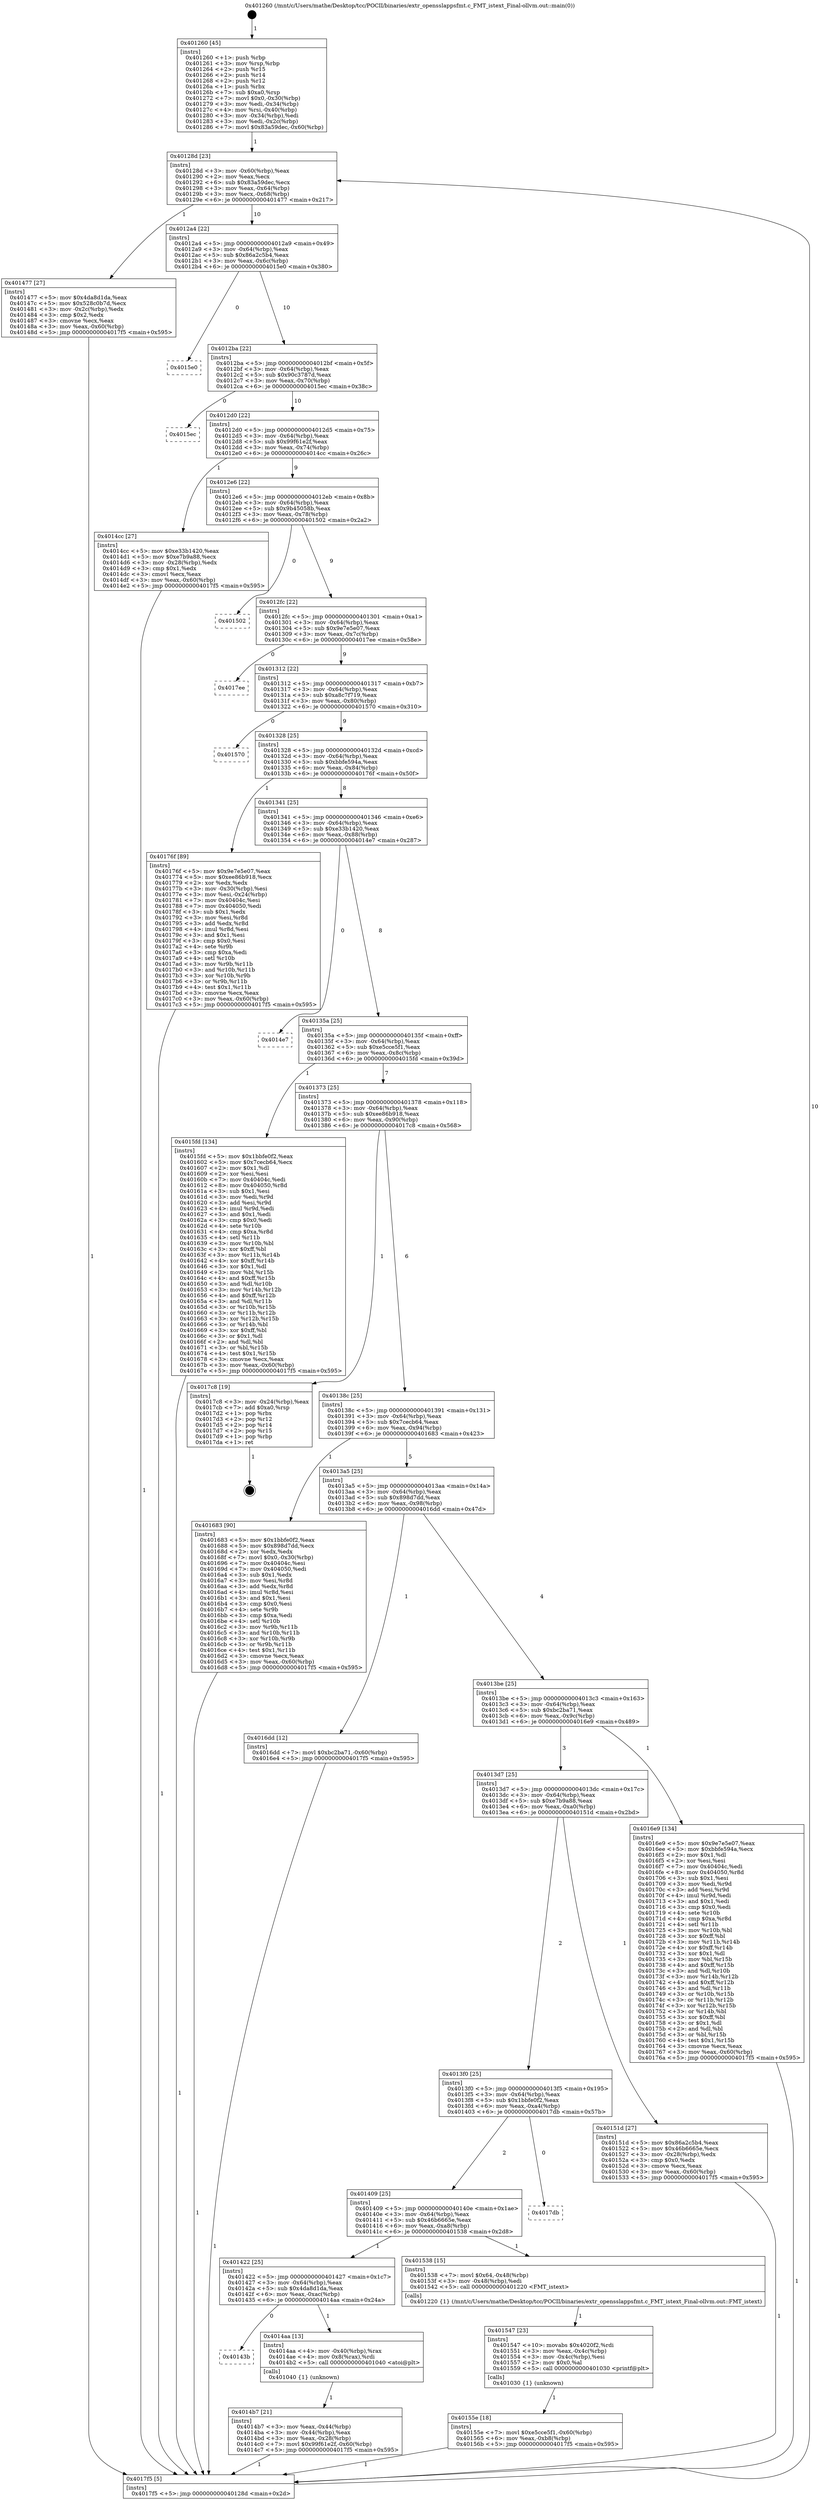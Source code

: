 digraph "0x401260" {
  label = "0x401260 (/mnt/c/Users/mathe/Desktop/tcc/POCII/binaries/extr_opensslappsfmt.c_FMT_istext_Final-ollvm.out::main(0))"
  labelloc = "t"
  node[shape=record]

  Entry [label="",width=0.3,height=0.3,shape=circle,fillcolor=black,style=filled]
  "0x40128d" [label="{
     0x40128d [23]\l
     | [instrs]\l
     &nbsp;&nbsp;0x40128d \<+3\>: mov -0x60(%rbp),%eax\l
     &nbsp;&nbsp;0x401290 \<+2\>: mov %eax,%ecx\l
     &nbsp;&nbsp;0x401292 \<+6\>: sub $0x83a59dec,%ecx\l
     &nbsp;&nbsp;0x401298 \<+3\>: mov %eax,-0x64(%rbp)\l
     &nbsp;&nbsp;0x40129b \<+3\>: mov %ecx,-0x68(%rbp)\l
     &nbsp;&nbsp;0x40129e \<+6\>: je 0000000000401477 \<main+0x217\>\l
  }"]
  "0x401477" [label="{
     0x401477 [27]\l
     | [instrs]\l
     &nbsp;&nbsp;0x401477 \<+5\>: mov $0x4da8d1da,%eax\l
     &nbsp;&nbsp;0x40147c \<+5\>: mov $0x528c0b7d,%ecx\l
     &nbsp;&nbsp;0x401481 \<+3\>: mov -0x2c(%rbp),%edx\l
     &nbsp;&nbsp;0x401484 \<+3\>: cmp $0x2,%edx\l
     &nbsp;&nbsp;0x401487 \<+3\>: cmovne %ecx,%eax\l
     &nbsp;&nbsp;0x40148a \<+3\>: mov %eax,-0x60(%rbp)\l
     &nbsp;&nbsp;0x40148d \<+5\>: jmp 00000000004017f5 \<main+0x595\>\l
  }"]
  "0x4012a4" [label="{
     0x4012a4 [22]\l
     | [instrs]\l
     &nbsp;&nbsp;0x4012a4 \<+5\>: jmp 00000000004012a9 \<main+0x49\>\l
     &nbsp;&nbsp;0x4012a9 \<+3\>: mov -0x64(%rbp),%eax\l
     &nbsp;&nbsp;0x4012ac \<+5\>: sub $0x86a2c5b4,%eax\l
     &nbsp;&nbsp;0x4012b1 \<+3\>: mov %eax,-0x6c(%rbp)\l
     &nbsp;&nbsp;0x4012b4 \<+6\>: je 00000000004015e0 \<main+0x380\>\l
  }"]
  "0x4017f5" [label="{
     0x4017f5 [5]\l
     | [instrs]\l
     &nbsp;&nbsp;0x4017f5 \<+5\>: jmp 000000000040128d \<main+0x2d\>\l
  }"]
  "0x401260" [label="{
     0x401260 [45]\l
     | [instrs]\l
     &nbsp;&nbsp;0x401260 \<+1\>: push %rbp\l
     &nbsp;&nbsp;0x401261 \<+3\>: mov %rsp,%rbp\l
     &nbsp;&nbsp;0x401264 \<+2\>: push %r15\l
     &nbsp;&nbsp;0x401266 \<+2\>: push %r14\l
     &nbsp;&nbsp;0x401268 \<+2\>: push %r12\l
     &nbsp;&nbsp;0x40126a \<+1\>: push %rbx\l
     &nbsp;&nbsp;0x40126b \<+7\>: sub $0xa0,%rsp\l
     &nbsp;&nbsp;0x401272 \<+7\>: movl $0x0,-0x30(%rbp)\l
     &nbsp;&nbsp;0x401279 \<+3\>: mov %edi,-0x34(%rbp)\l
     &nbsp;&nbsp;0x40127c \<+4\>: mov %rsi,-0x40(%rbp)\l
     &nbsp;&nbsp;0x401280 \<+3\>: mov -0x34(%rbp),%edi\l
     &nbsp;&nbsp;0x401283 \<+3\>: mov %edi,-0x2c(%rbp)\l
     &nbsp;&nbsp;0x401286 \<+7\>: movl $0x83a59dec,-0x60(%rbp)\l
  }"]
  Exit [label="",width=0.3,height=0.3,shape=circle,fillcolor=black,style=filled,peripheries=2]
  "0x4015e0" [label="{
     0x4015e0\l
  }", style=dashed]
  "0x4012ba" [label="{
     0x4012ba [22]\l
     | [instrs]\l
     &nbsp;&nbsp;0x4012ba \<+5\>: jmp 00000000004012bf \<main+0x5f\>\l
     &nbsp;&nbsp;0x4012bf \<+3\>: mov -0x64(%rbp),%eax\l
     &nbsp;&nbsp;0x4012c2 \<+5\>: sub $0x90c3787d,%eax\l
     &nbsp;&nbsp;0x4012c7 \<+3\>: mov %eax,-0x70(%rbp)\l
     &nbsp;&nbsp;0x4012ca \<+6\>: je 00000000004015ec \<main+0x38c\>\l
  }"]
  "0x40155e" [label="{
     0x40155e [18]\l
     | [instrs]\l
     &nbsp;&nbsp;0x40155e \<+7\>: movl $0xe5cce5f1,-0x60(%rbp)\l
     &nbsp;&nbsp;0x401565 \<+6\>: mov %eax,-0xb8(%rbp)\l
     &nbsp;&nbsp;0x40156b \<+5\>: jmp 00000000004017f5 \<main+0x595\>\l
  }"]
  "0x4015ec" [label="{
     0x4015ec\l
  }", style=dashed]
  "0x4012d0" [label="{
     0x4012d0 [22]\l
     | [instrs]\l
     &nbsp;&nbsp;0x4012d0 \<+5\>: jmp 00000000004012d5 \<main+0x75\>\l
     &nbsp;&nbsp;0x4012d5 \<+3\>: mov -0x64(%rbp),%eax\l
     &nbsp;&nbsp;0x4012d8 \<+5\>: sub $0x99f61e2f,%eax\l
     &nbsp;&nbsp;0x4012dd \<+3\>: mov %eax,-0x74(%rbp)\l
     &nbsp;&nbsp;0x4012e0 \<+6\>: je 00000000004014cc \<main+0x26c\>\l
  }"]
  "0x401547" [label="{
     0x401547 [23]\l
     | [instrs]\l
     &nbsp;&nbsp;0x401547 \<+10\>: movabs $0x4020f2,%rdi\l
     &nbsp;&nbsp;0x401551 \<+3\>: mov %eax,-0x4c(%rbp)\l
     &nbsp;&nbsp;0x401554 \<+3\>: mov -0x4c(%rbp),%esi\l
     &nbsp;&nbsp;0x401557 \<+2\>: mov $0x0,%al\l
     &nbsp;&nbsp;0x401559 \<+5\>: call 0000000000401030 \<printf@plt\>\l
     | [calls]\l
     &nbsp;&nbsp;0x401030 \{1\} (unknown)\l
  }"]
  "0x4014cc" [label="{
     0x4014cc [27]\l
     | [instrs]\l
     &nbsp;&nbsp;0x4014cc \<+5\>: mov $0xe33b1420,%eax\l
     &nbsp;&nbsp;0x4014d1 \<+5\>: mov $0xe7b9a88,%ecx\l
     &nbsp;&nbsp;0x4014d6 \<+3\>: mov -0x28(%rbp),%edx\l
     &nbsp;&nbsp;0x4014d9 \<+3\>: cmp $0x1,%edx\l
     &nbsp;&nbsp;0x4014dc \<+3\>: cmovl %ecx,%eax\l
     &nbsp;&nbsp;0x4014df \<+3\>: mov %eax,-0x60(%rbp)\l
     &nbsp;&nbsp;0x4014e2 \<+5\>: jmp 00000000004017f5 \<main+0x595\>\l
  }"]
  "0x4012e6" [label="{
     0x4012e6 [22]\l
     | [instrs]\l
     &nbsp;&nbsp;0x4012e6 \<+5\>: jmp 00000000004012eb \<main+0x8b\>\l
     &nbsp;&nbsp;0x4012eb \<+3\>: mov -0x64(%rbp),%eax\l
     &nbsp;&nbsp;0x4012ee \<+5\>: sub $0x9b45058b,%eax\l
     &nbsp;&nbsp;0x4012f3 \<+3\>: mov %eax,-0x78(%rbp)\l
     &nbsp;&nbsp;0x4012f6 \<+6\>: je 0000000000401502 \<main+0x2a2\>\l
  }"]
  "0x4014b7" [label="{
     0x4014b7 [21]\l
     | [instrs]\l
     &nbsp;&nbsp;0x4014b7 \<+3\>: mov %eax,-0x44(%rbp)\l
     &nbsp;&nbsp;0x4014ba \<+3\>: mov -0x44(%rbp),%eax\l
     &nbsp;&nbsp;0x4014bd \<+3\>: mov %eax,-0x28(%rbp)\l
     &nbsp;&nbsp;0x4014c0 \<+7\>: movl $0x99f61e2f,-0x60(%rbp)\l
     &nbsp;&nbsp;0x4014c7 \<+5\>: jmp 00000000004017f5 \<main+0x595\>\l
  }"]
  "0x401502" [label="{
     0x401502\l
  }", style=dashed]
  "0x4012fc" [label="{
     0x4012fc [22]\l
     | [instrs]\l
     &nbsp;&nbsp;0x4012fc \<+5\>: jmp 0000000000401301 \<main+0xa1\>\l
     &nbsp;&nbsp;0x401301 \<+3\>: mov -0x64(%rbp),%eax\l
     &nbsp;&nbsp;0x401304 \<+5\>: sub $0x9e7e5e07,%eax\l
     &nbsp;&nbsp;0x401309 \<+3\>: mov %eax,-0x7c(%rbp)\l
     &nbsp;&nbsp;0x40130c \<+6\>: je 00000000004017ee \<main+0x58e\>\l
  }"]
  "0x40143b" [label="{
     0x40143b\l
  }", style=dashed]
  "0x4017ee" [label="{
     0x4017ee\l
  }", style=dashed]
  "0x401312" [label="{
     0x401312 [22]\l
     | [instrs]\l
     &nbsp;&nbsp;0x401312 \<+5\>: jmp 0000000000401317 \<main+0xb7\>\l
     &nbsp;&nbsp;0x401317 \<+3\>: mov -0x64(%rbp),%eax\l
     &nbsp;&nbsp;0x40131a \<+5\>: sub $0xa8c7f719,%eax\l
     &nbsp;&nbsp;0x40131f \<+3\>: mov %eax,-0x80(%rbp)\l
     &nbsp;&nbsp;0x401322 \<+6\>: je 0000000000401570 \<main+0x310\>\l
  }"]
  "0x4014aa" [label="{
     0x4014aa [13]\l
     | [instrs]\l
     &nbsp;&nbsp;0x4014aa \<+4\>: mov -0x40(%rbp),%rax\l
     &nbsp;&nbsp;0x4014ae \<+4\>: mov 0x8(%rax),%rdi\l
     &nbsp;&nbsp;0x4014b2 \<+5\>: call 0000000000401040 \<atoi@plt\>\l
     | [calls]\l
     &nbsp;&nbsp;0x401040 \{1\} (unknown)\l
  }"]
  "0x401570" [label="{
     0x401570\l
  }", style=dashed]
  "0x401328" [label="{
     0x401328 [25]\l
     | [instrs]\l
     &nbsp;&nbsp;0x401328 \<+5\>: jmp 000000000040132d \<main+0xcd\>\l
     &nbsp;&nbsp;0x40132d \<+3\>: mov -0x64(%rbp),%eax\l
     &nbsp;&nbsp;0x401330 \<+5\>: sub $0xbbfe594a,%eax\l
     &nbsp;&nbsp;0x401335 \<+6\>: mov %eax,-0x84(%rbp)\l
     &nbsp;&nbsp;0x40133b \<+6\>: je 000000000040176f \<main+0x50f\>\l
  }"]
  "0x401422" [label="{
     0x401422 [25]\l
     | [instrs]\l
     &nbsp;&nbsp;0x401422 \<+5\>: jmp 0000000000401427 \<main+0x1c7\>\l
     &nbsp;&nbsp;0x401427 \<+3\>: mov -0x64(%rbp),%eax\l
     &nbsp;&nbsp;0x40142a \<+5\>: sub $0x4da8d1da,%eax\l
     &nbsp;&nbsp;0x40142f \<+6\>: mov %eax,-0xac(%rbp)\l
     &nbsp;&nbsp;0x401435 \<+6\>: je 00000000004014aa \<main+0x24a\>\l
  }"]
  "0x40176f" [label="{
     0x40176f [89]\l
     | [instrs]\l
     &nbsp;&nbsp;0x40176f \<+5\>: mov $0x9e7e5e07,%eax\l
     &nbsp;&nbsp;0x401774 \<+5\>: mov $0xee86b918,%ecx\l
     &nbsp;&nbsp;0x401779 \<+2\>: xor %edx,%edx\l
     &nbsp;&nbsp;0x40177b \<+3\>: mov -0x30(%rbp),%esi\l
     &nbsp;&nbsp;0x40177e \<+3\>: mov %esi,-0x24(%rbp)\l
     &nbsp;&nbsp;0x401781 \<+7\>: mov 0x40404c,%esi\l
     &nbsp;&nbsp;0x401788 \<+7\>: mov 0x404050,%edi\l
     &nbsp;&nbsp;0x40178f \<+3\>: sub $0x1,%edx\l
     &nbsp;&nbsp;0x401792 \<+3\>: mov %esi,%r8d\l
     &nbsp;&nbsp;0x401795 \<+3\>: add %edx,%r8d\l
     &nbsp;&nbsp;0x401798 \<+4\>: imul %r8d,%esi\l
     &nbsp;&nbsp;0x40179c \<+3\>: and $0x1,%esi\l
     &nbsp;&nbsp;0x40179f \<+3\>: cmp $0x0,%esi\l
     &nbsp;&nbsp;0x4017a2 \<+4\>: sete %r9b\l
     &nbsp;&nbsp;0x4017a6 \<+3\>: cmp $0xa,%edi\l
     &nbsp;&nbsp;0x4017a9 \<+4\>: setl %r10b\l
     &nbsp;&nbsp;0x4017ad \<+3\>: mov %r9b,%r11b\l
     &nbsp;&nbsp;0x4017b0 \<+3\>: and %r10b,%r11b\l
     &nbsp;&nbsp;0x4017b3 \<+3\>: xor %r10b,%r9b\l
     &nbsp;&nbsp;0x4017b6 \<+3\>: or %r9b,%r11b\l
     &nbsp;&nbsp;0x4017b9 \<+4\>: test $0x1,%r11b\l
     &nbsp;&nbsp;0x4017bd \<+3\>: cmovne %ecx,%eax\l
     &nbsp;&nbsp;0x4017c0 \<+3\>: mov %eax,-0x60(%rbp)\l
     &nbsp;&nbsp;0x4017c3 \<+5\>: jmp 00000000004017f5 \<main+0x595\>\l
  }"]
  "0x401341" [label="{
     0x401341 [25]\l
     | [instrs]\l
     &nbsp;&nbsp;0x401341 \<+5\>: jmp 0000000000401346 \<main+0xe6\>\l
     &nbsp;&nbsp;0x401346 \<+3\>: mov -0x64(%rbp),%eax\l
     &nbsp;&nbsp;0x401349 \<+5\>: sub $0xe33b1420,%eax\l
     &nbsp;&nbsp;0x40134e \<+6\>: mov %eax,-0x88(%rbp)\l
     &nbsp;&nbsp;0x401354 \<+6\>: je 00000000004014e7 \<main+0x287\>\l
  }"]
  "0x401538" [label="{
     0x401538 [15]\l
     | [instrs]\l
     &nbsp;&nbsp;0x401538 \<+7\>: movl $0x64,-0x48(%rbp)\l
     &nbsp;&nbsp;0x40153f \<+3\>: mov -0x48(%rbp),%edi\l
     &nbsp;&nbsp;0x401542 \<+5\>: call 0000000000401220 \<FMT_istext\>\l
     | [calls]\l
     &nbsp;&nbsp;0x401220 \{1\} (/mnt/c/Users/mathe/Desktop/tcc/POCII/binaries/extr_opensslappsfmt.c_FMT_istext_Final-ollvm.out::FMT_istext)\l
  }"]
  "0x4014e7" [label="{
     0x4014e7\l
  }", style=dashed]
  "0x40135a" [label="{
     0x40135a [25]\l
     | [instrs]\l
     &nbsp;&nbsp;0x40135a \<+5\>: jmp 000000000040135f \<main+0xff\>\l
     &nbsp;&nbsp;0x40135f \<+3\>: mov -0x64(%rbp),%eax\l
     &nbsp;&nbsp;0x401362 \<+5\>: sub $0xe5cce5f1,%eax\l
     &nbsp;&nbsp;0x401367 \<+6\>: mov %eax,-0x8c(%rbp)\l
     &nbsp;&nbsp;0x40136d \<+6\>: je 00000000004015fd \<main+0x39d\>\l
  }"]
  "0x401409" [label="{
     0x401409 [25]\l
     | [instrs]\l
     &nbsp;&nbsp;0x401409 \<+5\>: jmp 000000000040140e \<main+0x1ae\>\l
     &nbsp;&nbsp;0x40140e \<+3\>: mov -0x64(%rbp),%eax\l
     &nbsp;&nbsp;0x401411 \<+5\>: sub $0x46b6665e,%eax\l
     &nbsp;&nbsp;0x401416 \<+6\>: mov %eax,-0xa8(%rbp)\l
     &nbsp;&nbsp;0x40141c \<+6\>: je 0000000000401538 \<main+0x2d8\>\l
  }"]
  "0x4015fd" [label="{
     0x4015fd [134]\l
     | [instrs]\l
     &nbsp;&nbsp;0x4015fd \<+5\>: mov $0x1bbfe0f2,%eax\l
     &nbsp;&nbsp;0x401602 \<+5\>: mov $0x7cecb64,%ecx\l
     &nbsp;&nbsp;0x401607 \<+2\>: mov $0x1,%dl\l
     &nbsp;&nbsp;0x401609 \<+2\>: xor %esi,%esi\l
     &nbsp;&nbsp;0x40160b \<+7\>: mov 0x40404c,%edi\l
     &nbsp;&nbsp;0x401612 \<+8\>: mov 0x404050,%r8d\l
     &nbsp;&nbsp;0x40161a \<+3\>: sub $0x1,%esi\l
     &nbsp;&nbsp;0x40161d \<+3\>: mov %edi,%r9d\l
     &nbsp;&nbsp;0x401620 \<+3\>: add %esi,%r9d\l
     &nbsp;&nbsp;0x401623 \<+4\>: imul %r9d,%edi\l
     &nbsp;&nbsp;0x401627 \<+3\>: and $0x1,%edi\l
     &nbsp;&nbsp;0x40162a \<+3\>: cmp $0x0,%edi\l
     &nbsp;&nbsp;0x40162d \<+4\>: sete %r10b\l
     &nbsp;&nbsp;0x401631 \<+4\>: cmp $0xa,%r8d\l
     &nbsp;&nbsp;0x401635 \<+4\>: setl %r11b\l
     &nbsp;&nbsp;0x401639 \<+3\>: mov %r10b,%bl\l
     &nbsp;&nbsp;0x40163c \<+3\>: xor $0xff,%bl\l
     &nbsp;&nbsp;0x40163f \<+3\>: mov %r11b,%r14b\l
     &nbsp;&nbsp;0x401642 \<+4\>: xor $0xff,%r14b\l
     &nbsp;&nbsp;0x401646 \<+3\>: xor $0x1,%dl\l
     &nbsp;&nbsp;0x401649 \<+3\>: mov %bl,%r15b\l
     &nbsp;&nbsp;0x40164c \<+4\>: and $0xff,%r15b\l
     &nbsp;&nbsp;0x401650 \<+3\>: and %dl,%r10b\l
     &nbsp;&nbsp;0x401653 \<+3\>: mov %r14b,%r12b\l
     &nbsp;&nbsp;0x401656 \<+4\>: and $0xff,%r12b\l
     &nbsp;&nbsp;0x40165a \<+3\>: and %dl,%r11b\l
     &nbsp;&nbsp;0x40165d \<+3\>: or %r10b,%r15b\l
     &nbsp;&nbsp;0x401660 \<+3\>: or %r11b,%r12b\l
     &nbsp;&nbsp;0x401663 \<+3\>: xor %r12b,%r15b\l
     &nbsp;&nbsp;0x401666 \<+3\>: or %r14b,%bl\l
     &nbsp;&nbsp;0x401669 \<+3\>: xor $0xff,%bl\l
     &nbsp;&nbsp;0x40166c \<+3\>: or $0x1,%dl\l
     &nbsp;&nbsp;0x40166f \<+2\>: and %dl,%bl\l
     &nbsp;&nbsp;0x401671 \<+3\>: or %bl,%r15b\l
     &nbsp;&nbsp;0x401674 \<+4\>: test $0x1,%r15b\l
     &nbsp;&nbsp;0x401678 \<+3\>: cmovne %ecx,%eax\l
     &nbsp;&nbsp;0x40167b \<+3\>: mov %eax,-0x60(%rbp)\l
     &nbsp;&nbsp;0x40167e \<+5\>: jmp 00000000004017f5 \<main+0x595\>\l
  }"]
  "0x401373" [label="{
     0x401373 [25]\l
     | [instrs]\l
     &nbsp;&nbsp;0x401373 \<+5\>: jmp 0000000000401378 \<main+0x118\>\l
     &nbsp;&nbsp;0x401378 \<+3\>: mov -0x64(%rbp),%eax\l
     &nbsp;&nbsp;0x40137b \<+5\>: sub $0xee86b918,%eax\l
     &nbsp;&nbsp;0x401380 \<+6\>: mov %eax,-0x90(%rbp)\l
     &nbsp;&nbsp;0x401386 \<+6\>: je 00000000004017c8 \<main+0x568\>\l
  }"]
  "0x4017db" [label="{
     0x4017db\l
  }", style=dashed]
  "0x4017c8" [label="{
     0x4017c8 [19]\l
     | [instrs]\l
     &nbsp;&nbsp;0x4017c8 \<+3\>: mov -0x24(%rbp),%eax\l
     &nbsp;&nbsp;0x4017cb \<+7\>: add $0xa0,%rsp\l
     &nbsp;&nbsp;0x4017d2 \<+1\>: pop %rbx\l
     &nbsp;&nbsp;0x4017d3 \<+2\>: pop %r12\l
     &nbsp;&nbsp;0x4017d5 \<+2\>: pop %r14\l
     &nbsp;&nbsp;0x4017d7 \<+2\>: pop %r15\l
     &nbsp;&nbsp;0x4017d9 \<+1\>: pop %rbp\l
     &nbsp;&nbsp;0x4017da \<+1\>: ret\l
  }"]
  "0x40138c" [label="{
     0x40138c [25]\l
     | [instrs]\l
     &nbsp;&nbsp;0x40138c \<+5\>: jmp 0000000000401391 \<main+0x131\>\l
     &nbsp;&nbsp;0x401391 \<+3\>: mov -0x64(%rbp),%eax\l
     &nbsp;&nbsp;0x401394 \<+5\>: sub $0x7cecb64,%eax\l
     &nbsp;&nbsp;0x401399 \<+6\>: mov %eax,-0x94(%rbp)\l
     &nbsp;&nbsp;0x40139f \<+6\>: je 0000000000401683 \<main+0x423\>\l
  }"]
  "0x4013f0" [label="{
     0x4013f0 [25]\l
     | [instrs]\l
     &nbsp;&nbsp;0x4013f0 \<+5\>: jmp 00000000004013f5 \<main+0x195\>\l
     &nbsp;&nbsp;0x4013f5 \<+3\>: mov -0x64(%rbp),%eax\l
     &nbsp;&nbsp;0x4013f8 \<+5\>: sub $0x1bbfe0f2,%eax\l
     &nbsp;&nbsp;0x4013fd \<+6\>: mov %eax,-0xa4(%rbp)\l
     &nbsp;&nbsp;0x401403 \<+6\>: je 00000000004017db \<main+0x57b\>\l
  }"]
  "0x401683" [label="{
     0x401683 [90]\l
     | [instrs]\l
     &nbsp;&nbsp;0x401683 \<+5\>: mov $0x1bbfe0f2,%eax\l
     &nbsp;&nbsp;0x401688 \<+5\>: mov $0x898d7dd,%ecx\l
     &nbsp;&nbsp;0x40168d \<+2\>: xor %edx,%edx\l
     &nbsp;&nbsp;0x40168f \<+7\>: movl $0x0,-0x30(%rbp)\l
     &nbsp;&nbsp;0x401696 \<+7\>: mov 0x40404c,%esi\l
     &nbsp;&nbsp;0x40169d \<+7\>: mov 0x404050,%edi\l
     &nbsp;&nbsp;0x4016a4 \<+3\>: sub $0x1,%edx\l
     &nbsp;&nbsp;0x4016a7 \<+3\>: mov %esi,%r8d\l
     &nbsp;&nbsp;0x4016aa \<+3\>: add %edx,%r8d\l
     &nbsp;&nbsp;0x4016ad \<+4\>: imul %r8d,%esi\l
     &nbsp;&nbsp;0x4016b1 \<+3\>: and $0x1,%esi\l
     &nbsp;&nbsp;0x4016b4 \<+3\>: cmp $0x0,%esi\l
     &nbsp;&nbsp;0x4016b7 \<+4\>: sete %r9b\l
     &nbsp;&nbsp;0x4016bb \<+3\>: cmp $0xa,%edi\l
     &nbsp;&nbsp;0x4016be \<+4\>: setl %r10b\l
     &nbsp;&nbsp;0x4016c2 \<+3\>: mov %r9b,%r11b\l
     &nbsp;&nbsp;0x4016c5 \<+3\>: and %r10b,%r11b\l
     &nbsp;&nbsp;0x4016c8 \<+3\>: xor %r10b,%r9b\l
     &nbsp;&nbsp;0x4016cb \<+3\>: or %r9b,%r11b\l
     &nbsp;&nbsp;0x4016ce \<+4\>: test $0x1,%r11b\l
     &nbsp;&nbsp;0x4016d2 \<+3\>: cmovne %ecx,%eax\l
     &nbsp;&nbsp;0x4016d5 \<+3\>: mov %eax,-0x60(%rbp)\l
     &nbsp;&nbsp;0x4016d8 \<+5\>: jmp 00000000004017f5 \<main+0x595\>\l
  }"]
  "0x4013a5" [label="{
     0x4013a5 [25]\l
     | [instrs]\l
     &nbsp;&nbsp;0x4013a5 \<+5\>: jmp 00000000004013aa \<main+0x14a\>\l
     &nbsp;&nbsp;0x4013aa \<+3\>: mov -0x64(%rbp),%eax\l
     &nbsp;&nbsp;0x4013ad \<+5\>: sub $0x898d7dd,%eax\l
     &nbsp;&nbsp;0x4013b2 \<+6\>: mov %eax,-0x98(%rbp)\l
     &nbsp;&nbsp;0x4013b8 \<+6\>: je 00000000004016dd \<main+0x47d\>\l
  }"]
  "0x40151d" [label="{
     0x40151d [27]\l
     | [instrs]\l
     &nbsp;&nbsp;0x40151d \<+5\>: mov $0x86a2c5b4,%eax\l
     &nbsp;&nbsp;0x401522 \<+5\>: mov $0x46b6665e,%ecx\l
     &nbsp;&nbsp;0x401527 \<+3\>: mov -0x28(%rbp),%edx\l
     &nbsp;&nbsp;0x40152a \<+3\>: cmp $0x0,%edx\l
     &nbsp;&nbsp;0x40152d \<+3\>: cmove %ecx,%eax\l
     &nbsp;&nbsp;0x401530 \<+3\>: mov %eax,-0x60(%rbp)\l
     &nbsp;&nbsp;0x401533 \<+5\>: jmp 00000000004017f5 \<main+0x595\>\l
  }"]
  "0x4016dd" [label="{
     0x4016dd [12]\l
     | [instrs]\l
     &nbsp;&nbsp;0x4016dd \<+7\>: movl $0xbc2ba71,-0x60(%rbp)\l
     &nbsp;&nbsp;0x4016e4 \<+5\>: jmp 00000000004017f5 \<main+0x595\>\l
  }"]
  "0x4013be" [label="{
     0x4013be [25]\l
     | [instrs]\l
     &nbsp;&nbsp;0x4013be \<+5\>: jmp 00000000004013c3 \<main+0x163\>\l
     &nbsp;&nbsp;0x4013c3 \<+3\>: mov -0x64(%rbp),%eax\l
     &nbsp;&nbsp;0x4013c6 \<+5\>: sub $0xbc2ba71,%eax\l
     &nbsp;&nbsp;0x4013cb \<+6\>: mov %eax,-0x9c(%rbp)\l
     &nbsp;&nbsp;0x4013d1 \<+6\>: je 00000000004016e9 \<main+0x489\>\l
  }"]
  "0x4013d7" [label="{
     0x4013d7 [25]\l
     | [instrs]\l
     &nbsp;&nbsp;0x4013d7 \<+5\>: jmp 00000000004013dc \<main+0x17c\>\l
     &nbsp;&nbsp;0x4013dc \<+3\>: mov -0x64(%rbp),%eax\l
     &nbsp;&nbsp;0x4013df \<+5\>: sub $0xe7b9a88,%eax\l
     &nbsp;&nbsp;0x4013e4 \<+6\>: mov %eax,-0xa0(%rbp)\l
     &nbsp;&nbsp;0x4013ea \<+6\>: je 000000000040151d \<main+0x2bd\>\l
  }"]
  "0x4016e9" [label="{
     0x4016e9 [134]\l
     | [instrs]\l
     &nbsp;&nbsp;0x4016e9 \<+5\>: mov $0x9e7e5e07,%eax\l
     &nbsp;&nbsp;0x4016ee \<+5\>: mov $0xbbfe594a,%ecx\l
     &nbsp;&nbsp;0x4016f3 \<+2\>: mov $0x1,%dl\l
     &nbsp;&nbsp;0x4016f5 \<+2\>: xor %esi,%esi\l
     &nbsp;&nbsp;0x4016f7 \<+7\>: mov 0x40404c,%edi\l
     &nbsp;&nbsp;0x4016fe \<+8\>: mov 0x404050,%r8d\l
     &nbsp;&nbsp;0x401706 \<+3\>: sub $0x1,%esi\l
     &nbsp;&nbsp;0x401709 \<+3\>: mov %edi,%r9d\l
     &nbsp;&nbsp;0x40170c \<+3\>: add %esi,%r9d\l
     &nbsp;&nbsp;0x40170f \<+4\>: imul %r9d,%edi\l
     &nbsp;&nbsp;0x401713 \<+3\>: and $0x1,%edi\l
     &nbsp;&nbsp;0x401716 \<+3\>: cmp $0x0,%edi\l
     &nbsp;&nbsp;0x401719 \<+4\>: sete %r10b\l
     &nbsp;&nbsp;0x40171d \<+4\>: cmp $0xa,%r8d\l
     &nbsp;&nbsp;0x401721 \<+4\>: setl %r11b\l
     &nbsp;&nbsp;0x401725 \<+3\>: mov %r10b,%bl\l
     &nbsp;&nbsp;0x401728 \<+3\>: xor $0xff,%bl\l
     &nbsp;&nbsp;0x40172b \<+3\>: mov %r11b,%r14b\l
     &nbsp;&nbsp;0x40172e \<+4\>: xor $0xff,%r14b\l
     &nbsp;&nbsp;0x401732 \<+3\>: xor $0x1,%dl\l
     &nbsp;&nbsp;0x401735 \<+3\>: mov %bl,%r15b\l
     &nbsp;&nbsp;0x401738 \<+4\>: and $0xff,%r15b\l
     &nbsp;&nbsp;0x40173c \<+3\>: and %dl,%r10b\l
     &nbsp;&nbsp;0x40173f \<+3\>: mov %r14b,%r12b\l
     &nbsp;&nbsp;0x401742 \<+4\>: and $0xff,%r12b\l
     &nbsp;&nbsp;0x401746 \<+3\>: and %dl,%r11b\l
     &nbsp;&nbsp;0x401749 \<+3\>: or %r10b,%r15b\l
     &nbsp;&nbsp;0x40174c \<+3\>: or %r11b,%r12b\l
     &nbsp;&nbsp;0x40174f \<+3\>: xor %r12b,%r15b\l
     &nbsp;&nbsp;0x401752 \<+3\>: or %r14b,%bl\l
     &nbsp;&nbsp;0x401755 \<+3\>: xor $0xff,%bl\l
     &nbsp;&nbsp;0x401758 \<+3\>: or $0x1,%dl\l
     &nbsp;&nbsp;0x40175b \<+2\>: and %dl,%bl\l
     &nbsp;&nbsp;0x40175d \<+3\>: or %bl,%r15b\l
     &nbsp;&nbsp;0x401760 \<+4\>: test $0x1,%r15b\l
     &nbsp;&nbsp;0x401764 \<+3\>: cmovne %ecx,%eax\l
     &nbsp;&nbsp;0x401767 \<+3\>: mov %eax,-0x60(%rbp)\l
     &nbsp;&nbsp;0x40176a \<+5\>: jmp 00000000004017f5 \<main+0x595\>\l
  }"]
  Entry -> "0x401260" [label=" 1"]
  "0x40128d" -> "0x401477" [label=" 1"]
  "0x40128d" -> "0x4012a4" [label=" 10"]
  "0x401477" -> "0x4017f5" [label=" 1"]
  "0x401260" -> "0x40128d" [label=" 1"]
  "0x4017f5" -> "0x40128d" [label=" 10"]
  "0x4017c8" -> Exit [label=" 1"]
  "0x4012a4" -> "0x4015e0" [label=" 0"]
  "0x4012a4" -> "0x4012ba" [label=" 10"]
  "0x40176f" -> "0x4017f5" [label=" 1"]
  "0x4012ba" -> "0x4015ec" [label=" 0"]
  "0x4012ba" -> "0x4012d0" [label=" 10"]
  "0x4016e9" -> "0x4017f5" [label=" 1"]
  "0x4012d0" -> "0x4014cc" [label=" 1"]
  "0x4012d0" -> "0x4012e6" [label=" 9"]
  "0x4016dd" -> "0x4017f5" [label=" 1"]
  "0x4012e6" -> "0x401502" [label=" 0"]
  "0x4012e6" -> "0x4012fc" [label=" 9"]
  "0x401683" -> "0x4017f5" [label=" 1"]
  "0x4012fc" -> "0x4017ee" [label=" 0"]
  "0x4012fc" -> "0x401312" [label=" 9"]
  "0x4015fd" -> "0x4017f5" [label=" 1"]
  "0x401312" -> "0x401570" [label=" 0"]
  "0x401312" -> "0x401328" [label=" 9"]
  "0x40155e" -> "0x4017f5" [label=" 1"]
  "0x401328" -> "0x40176f" [label=" 1"]
  "0x401328" -> "0x401341" [label=" 8"]
  "0x401538" -> "0x401547" [label=" 1"]
  "0x401341" -> "0x4014e7" [label=" 0"]
  "0x401341" -> "0x40135a" [label=" 8"]
  "0x40151d" -> "0x4017f5" [label=" 1"]
  "0x40135a" -> "0x4015fd" [label=" 1"]
  "0x40135a" -> "0x401373" [label=" 7"]
  "0x4014b7" -> "0x4017f5" [label=" 1"]
  "0x401373" -> "0x4017c8" [label=" 1"]
  "0x401373" -> "0x40138c" [label=" 6"]
  "0x4014aa" -> "0x4014b7" [label=" 1"]
  "0x40138c" -> "0x401683" [label=" 1"]
  "0x40138c" -> "0x4013a5" [label=" 5"]
  "0x401422" -> "0x4014aa" [label=" 1"]
  "0x4013a5" -> "0x4016dd" [label=" 1"]
  "0x4013a5" -> "0x4013be" [label=" 4"]
  "0x401547" -> "0x40155e" [label=" 1"]
  "0x4013be" -> "0x4016e9" [label=" 1"]
  "0x4013be" -> "0x4013d7" [label=" 3"]
  "0x401409" -> "0x401422" [label=" 1"]
  "0x4013d7" -> "0x40151d" [label=" 1"]
  "0x4013d7" -> "0x4013f0" [label=" 2"]
  "0x401422" -> "0x40143b" [label=" 0"]
  "0x4013f0" -> "0x4017db" [label=" 0"]
  "0x4013f0" -> "0x401409" [label=" 2"]
  "0x4014cc" -> "0x4017f5" [label=" 1"]
  "0x401409" -> "0x401538" [label=" 1"]
}
